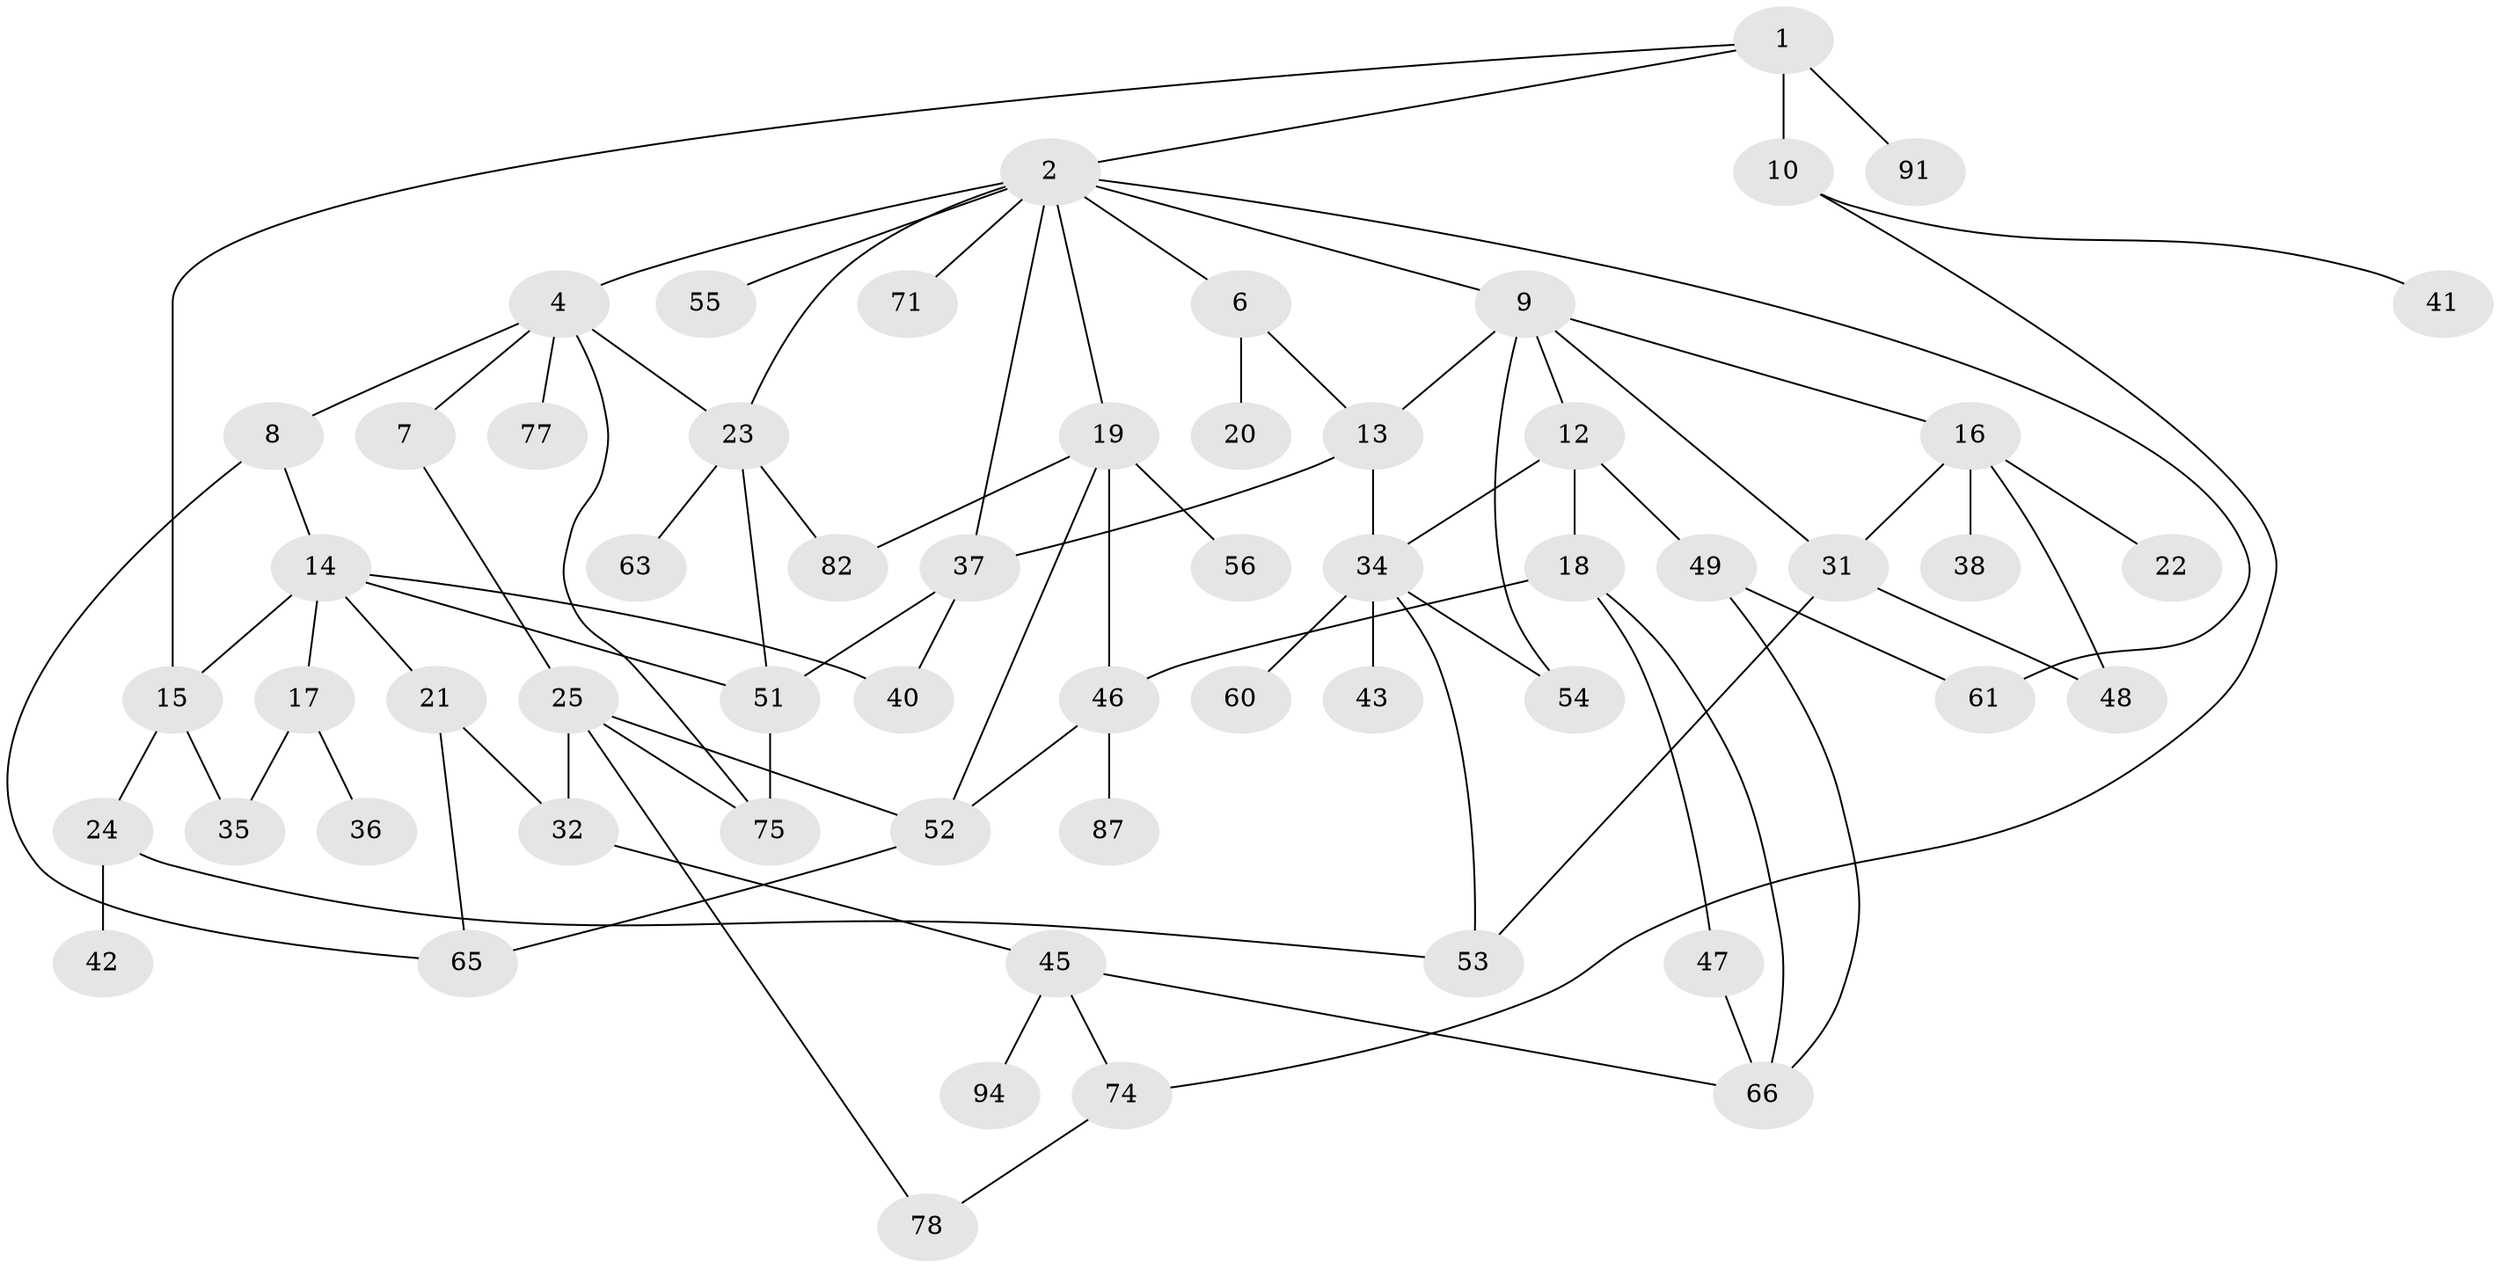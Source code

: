 // original degree distribution, {5: 0.05319148936170213, 7: 0.031914893617021274, 3: 0.2978723404255319, 2: 0.24468085106382978, 6: 0.02127659574468085, 4: 0.09574468085106383, 1: 0.2553191489361702}
// Generated by graph-tools (version 1.1) at 2025/41/03/06/25 10:41:26]
// undirected, 58 vertices, 86 edges
graph export_dot {
graph [start="1"]
  node [color=gray90,style=filled];
  1 [super="+33"];
  2 [super="+3"];
  4 [super="+5"];
  6 [super="+11"];
  7 [super="+64"];
  8;
  9 [super="+28"];
  10 [super="+50"];
  12 [super="+26"];
  13 [super="+30"];
  14 [super="+84"];
  15;
  16 [super="+88"];
  17;
  18 [super="+27"];
  19 [super="+69"];
  20;
  21 [super="+29"];
  22 [super="+68"];
  23 [super="+67"];
  24;
  25 [super="+39"];
  31 [super="+57"];
  32 [super="+79"];
  34 [super="+58"];
  35 [super="+83"];
  36 [super="+44"];
  37 [super="+62"];
  38 [super="+85"];
  40 [super="+73"];
  41;
  42 [super="+92"];
  43;
  45 [super="+86"];
  46 [super="+59"];
  47;
  48;
  49 [super="+80"];
  51 [super="+89"];
  52;
  53 [super="+72"];
  54;
  55;
  56;
  60;
  61;
  63;
  65 [super="+76"];
  66 [super="+70"];
  71;
  74 [super="+81"];
  75 [super="+93"];
  77;
  78 [super="+90"];
  82;
  87;
  91;
  94;
  1 -- 2;
  1 -- 10 [weight=2];
  1 -- 15;
  1 -- 91;
  2 -- 4;
  2 -- 19;
  2 -- 55;
  2 -- 61;
  2 -- 37;
  2 -- 23;
  2 -- 6;
  2 -- 71;
  2 -- 9;
  4 -- 8;
  4 -- 75;
  4 -- 77;
  4 -- 7;
  4 -- 23;
  6 -- 20;
  6 -- 13;
  7 -- 25;
  8 -- 14;
  8 -- 65;
  9 -- 12;
  9 -- 16;
  9 -- 54;
  9 -- 13;
  9 -- 31;
  10 -- 41;
  10 -- 74;
  12 -- 18;
  12 -- 34 [weight=2];
  12 -- 49;
  13 -- 37;
  13 -- 34;
  14 -- 15;
  14 -- 17;
  14 -- 21;
  14 -- 40;
  14 -- 51;
  15 -- 24;
  15 -- 35;
  16 -- 22;
  16 -- 31;
  16 -- 38;
  16 -- 48;
  17 -- 36;
  17 -- 35;
  18 -- 47;
  18 -- 66;
  18 -- 46;
  19 -- 46;
  19 -- 56;
  19 -- 82;
  19 -- 52;
  21 -- 65;
  21 -- 32;
  23 -- 63;
  23 -- 51;
  23 -- 82;
  24 -- 42;
  24 -- 53;
  25 -- 52;
  25 -- 75;
  25 -- 78;
  25 -- 32;
  31 -- 48;
  31 -- 53;
  32 -- 45;
  34 -- 43;
  34 -- 60;
  34 -- 53;
  34 -- 54;
  37 -- 40;
  37 -- 51;
  45 -- 74;
  45 -- 66;
  45 -- 94;
  46 -- 87;
  46 -- 52;
  47 -- 66;
  49 -- 66;
  49 -- 61;
  51 -- 75;
  52 -- 65;
  74 -- 78;
}
